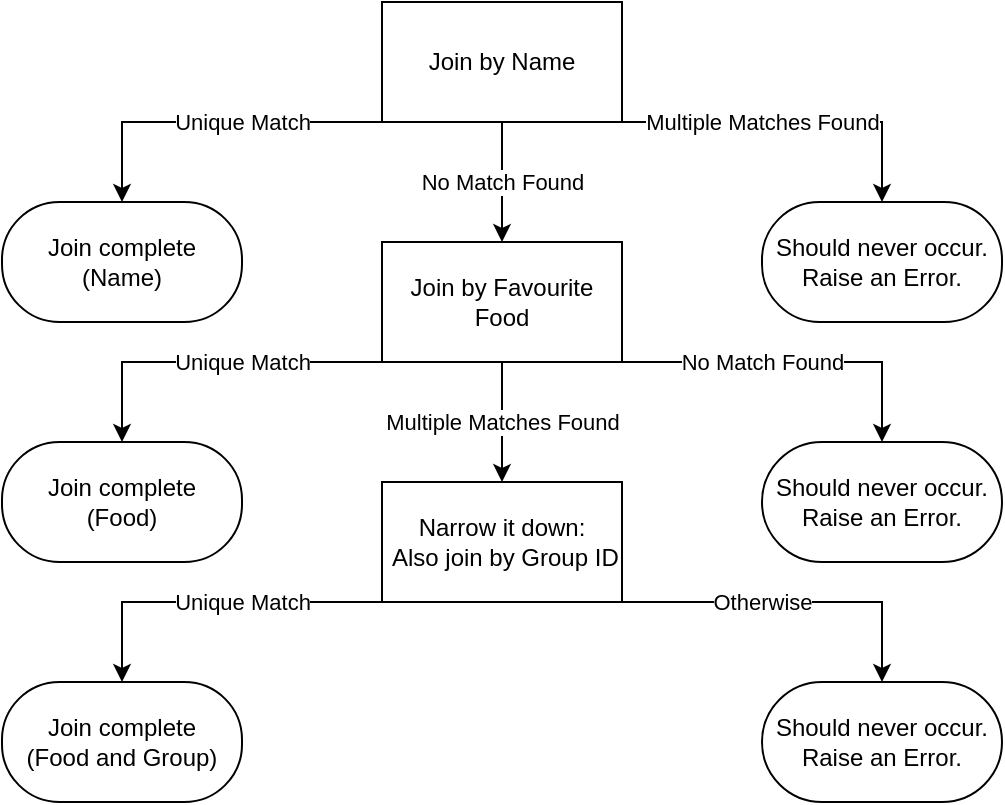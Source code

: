 <mxfile>
    <diagram id="TmYEcgRQ2fc2DyTBrqyL" name="Page-1">
        <mxGraphModel dx="538" dy="507" grid="1" gridSize="10" guides="1" tooltips="1" connect="1" arrows="1" fold="1" page="1" pageScale="1" pageWidth="850" pageHeight="1100" math="0" shadow="0">
            <root>
                <mxCell id="0"/>
                <mxCell id="1" parent="0"/>
                <mxCell id="VZBSSg5EoV50FxqD5qvx-1" value="Join by Name" style="rounded=0;whiteSpace=wrap;html=1;" parent="1" vertex="1">
                    <mxGeometry x="340" y="80" width="120" height="60" as="geometry"/>
                </mxCell>
                <mxCell id="VZBSSg5EoV50FxqD5qvx-3" value="Join by Favourite Food" style="rounded=0;whiteSpace=wrap;html=1;" parent="1" vertex="1">
                    <mxGeometry x="340" y="200" width="120" height="60" as="geometry"/>
                </mxCell>
                <mxCell id="VZBSSg5EoV50FxqD5qvx-4" value="" style="endArrow=classic;html=1;rounded=0;exitX=0.25;exitY=1;exitDx=0;exitDy=0;entryX=0.5;entryY=0;entryDx=0;entryDy=0;" parent="1" source="VZBSSg5EoV50FxqD5qvx-1" edge="1">
                    <mxGeometry width="50" height="50" relative="1" as="geometry">
                        <mxPoint x="400" y="430" as="sourcePoint"/>
                        <mxPoint x="210" y="180" as="targetPoint"/>
                        <Array as="points">
                            <mxPoint x="210" y="140"/>
                        </Array>
                    </mxGeometry>
                </mxCell>
                <mxCell id="VZBSSg5EoV50FxqD5qvx-5" value="Unique Match" style="edgeLabel;html=1;align=center;verticalAlign=middle;resizable=0;points=[];" parent="VZBSSg5EoV50FxqD5qvx-4" vertex="1" connectable="0">
                    <mxGeometry x="0.16" y="-2" relative="1" as="geometry">
                        <mxPoint x="16" y="2" as="offset"/>
                    </mxGeometry>
                </mxCell>
                <mxCell id="VZBSSg5EoV50FxqD5qvx-10" value="Multiple Matches Found" style="endArrow=classic;html=1;rounded=0;exitX=0.75;exitY=1;exitDx=0;exitDy=0;entryX=0.5;entryY=0;entryDx=0;entryDy=0;" parent="1" source="VZBSSg5EoV50FxqD5qvx-1" edge="1">
                    <mxGeometry width="50" height="50" relative="1" as="geometry">
                        <mxPoint x="400" y="430" as="sourcePoint"/>
                        <mxPoint x="590" y="180" as="targetPoint"/>
                        <Array as="points">
                            <mxPoint x="590" y="140"/>
                        </Array>
                    </mxGeometry>
                </mxCell>
                <mxCell id="VZBSSg5EoV50FxqD5qvx-12" value="Should never occur.&lt;br&gt;Raise an Error." style="rounded=1;whiteSpace=wrap;html=1;arcSize=48;" parent="1" vertex="1">
                    <mxGeometry x="530" y="180" width="120" height="60" as="geometry"/>
                </mxCell>
                <mxCell id="VZBSSg5EoV50FxqD5qvx-14" value="Join complete&lt;br&gt;(Name)" style="rounded=1;whiteSpace=wrap;html=1;arcSize=48;" parent="1" vertex="1">
                    <mxGeometry x="150" y="180" width="120" height="60" as="geometry"/>
                </mxCell>
                <mxCell id="VZBSSg5EoV50FxqD5qvx-15" value="" style="endArrow=classic;html=1;rounded=0;exitX=0.25;exitY=1;exitDx=0;exitDy=0;entryX=0.5;entryY=0;entryDx=0;entryDy=0;" parent="1" edge="1">
                    <mxGeometry width="50" height="50" relative="1" as="geometry">
                        <mxPoint x="370" y="260" as="sourcePoint"/>
                        <mxPoint x="210" y="300" as="targetPoint"/>
                        <Array as="points">
                            <mxPoint x="210" y="260"/>
                        </Array>
                    </mxGeometry>
                </mxCell>
                <mxCell id="VZBSSg5EoV50FxqD5qvx-16" value="Unique Match" style="edgeLabel;html=1;align=center;verticalAlign=middle;resizable=0;points=[];" parent="VZBSSg5EoV50FxqD5qvx-15" vertex="1" connectable="0">
                    <mxGeometry x="0.16" y="-2" relative="1" as="geometry">
                        <mxPoint x="16" y="2" as="offset"/>
                    </mxGeometry>
                </mxCell>
                <mxCell id="VZBSSg5EoV50FxqD5qvx-17" value="No Match Found" style="endArrow=classic;html=1;rounded=0;exitX=0.75;exitY=1;exitDx=0;exitDy=0;entryX=0.5;entryY=0;entryDx=0;entryDy=0;" parent="1" edge="1">
                    <mxGeometry width="50" height="50" relative="1" as="geometry">
                        <mxPoint x="430" y="260" as="sourcePoint"/>
                        <mxPoint x="590" y="300" as="targetPoint"/>
                        <Array as="points">
                            <mxPoint x="590" y="260"/>
                        </Array>
                    </mxGeometry>
                </mxCell>
                <mxCell id="VZBSSg5EoV50FxqD5qvx-18" value="Join complete&lt;br&gt;(Food)" style="rounded=1;whiteSpace=wrap;html=1;arcSize=48;" parent="1" vertex="1">
                    <mxGeometry x="150" y="300" width="120" height="60" as="geometry"/>
                </mxCell>
                <mxCell id="VZBSSg5EoV50FxqD5qvx-20" value="No Match Found" style="endArrow=classic;html=1;rounded=0;exitX=0.5;exitY=1;exitDx=0;exitDy=0;entryX=0.5;entryY=0;entryDx=0;entryDy=0;" parent="1" source="VZBSSg5EoV50FxqD5qvx-1" target="VZBSSg5EoV50FxqD5qvx-3" edge="1">
                    <mxGeometry width="50" height="50" relative="1" as="geometry">
                        <mxPoint x="420" y="380" as="sourcePoint"/>
                        <mxPoint x="470" y="330" as="targetPoint"/>
                    </mxGeometry>
                </mxCell>
                <mxCell id="VZBSSg5EoV50FxqD5qvx-22" value="Multiple Matches Found" style="endArrow=classic;html=1;rounded=0;exitX=0.5;exitY=1;exitDx=0;exitDy=0;" parent="1" source="VZBSSg5EoV50FxqD5qvx-3" edge="1">
                    <mxGeometry width="50" height="50" relative="1" as="geometry">
                        <mxPoint x="420" y="380" as="sourcePoint"/>
                        <mxPoint x="400" y="320" as="targetPoint"/>
                    </mxGeometry>
                </mxCell>
                <mxCell id="VZBSSg5EoV50FxqD5qvx-23" value="Narrow it down:&lt;br&gt;&amp;nbsp;Also join by Group ID" style="rounded=0;whiteSpace=wrap;html=1;" parent="1" vertex="1">
                    <mxGeometry x="340" y="320" width="120" height="60" as="geometry"/>
                </mxCell>
                <mxCell id="VZBSSg5EoV50FxqD5qvx-24" value="Should never occur.&lt;br&gt;Raise an Error." style="rounded=1;whiteSpace=wrap;html=1;arcSize=50;" parent="1" vertex="1">
                    <mxGeometry x="530" y="300" width="120" height="60" as="geometry"/>
                </mxCell>
                <mxCell id="VZBSSg5EoV50FxqD5qvx-27" value="" style="endArrow=classic;html=1;rounded=0;exitX=0.25;exitY=1;exitDx=0;exitDy=0;entryX=0.5;entryY=0;entryDx=0;entryDy=0;" parent="1" edge="1">
                    <mxGeometry width="50" height="50" relative="1" as="geometry">
                        <mxPoint x="370" y="380" as="sourcePoint"/>
                        <mxPoint x="210" y="420" as="targetPoint"/>
                        <Array as="points">
                            <mxPoint x="210" y="380"/>
                        </Array>
                    </mxGeometry>
                </mxCell>
                <mxCell id="VZBSSg5EoV50FxqD5qvx-28" value="Unique Match" style="edgeLabel;html=1;align=center;verticalAlign=middle;resizable=0;points=[];" parent="VZBSSg5EoV50FxqD5qvx-27" vertex="1" connectable="0">
                    <mxGeometry x="0.16" y="-2" relative="1" as="geometry">
                        <mxPoint x="16" y="2" as="offset"/>
                    </mxGeometry>
                </mxCell>
                <mxCell id="VZBSSg5EoV50FxqD5qvx-29" value="Otherwise" style="endArrow=classic;html=1;rounded=0;exitX=0.75;exitY=1;exitDx=0;exitDy=0;entryX=0.5;entryY=0;entryDx=0;entryDy=0;" parent="1" edge="1">
                    <mxGeometry width="50" height="50" relative="1" as="geometry">
                        <mxPoint x="430" y="380" as="sourcePoint"/>
                        <mxPoint x="590" y="420" as="targetPoint"/>
                        <Array as="points">
                            <mxPoint x="590" y="380"/>
                        </Array>
                    </mxGeometry>
                </mxCell>
                <mxCell id="VZBSSg5EoV50FxqD5qvx-32" value="Join complete&lt;br&gt;(Food and Group)" style="rounded=1;whiteSpace=wrap;html=1;arcSize=48;" parent="1" vertex="1">
                    <mxGeometry x="150" y="420" width="120" height="60" as="geometry"/>
                </mxCell>
                <mxCell id="VZBSSg5EoV50FxqD5qvx-33" value="Should never occur.&lt;br&gt;Raise an Error." style="rounded=1;whiteSpace=wrap;html=1;arcSize=50;" parent="1" vertex="1">
                    <mxGeometry x="530" y="420" width="120" height="60" as="geometry"/>
                </mxCell>
            </root>
        </mxGraphModel>
    </diagram>
</mxfile>
